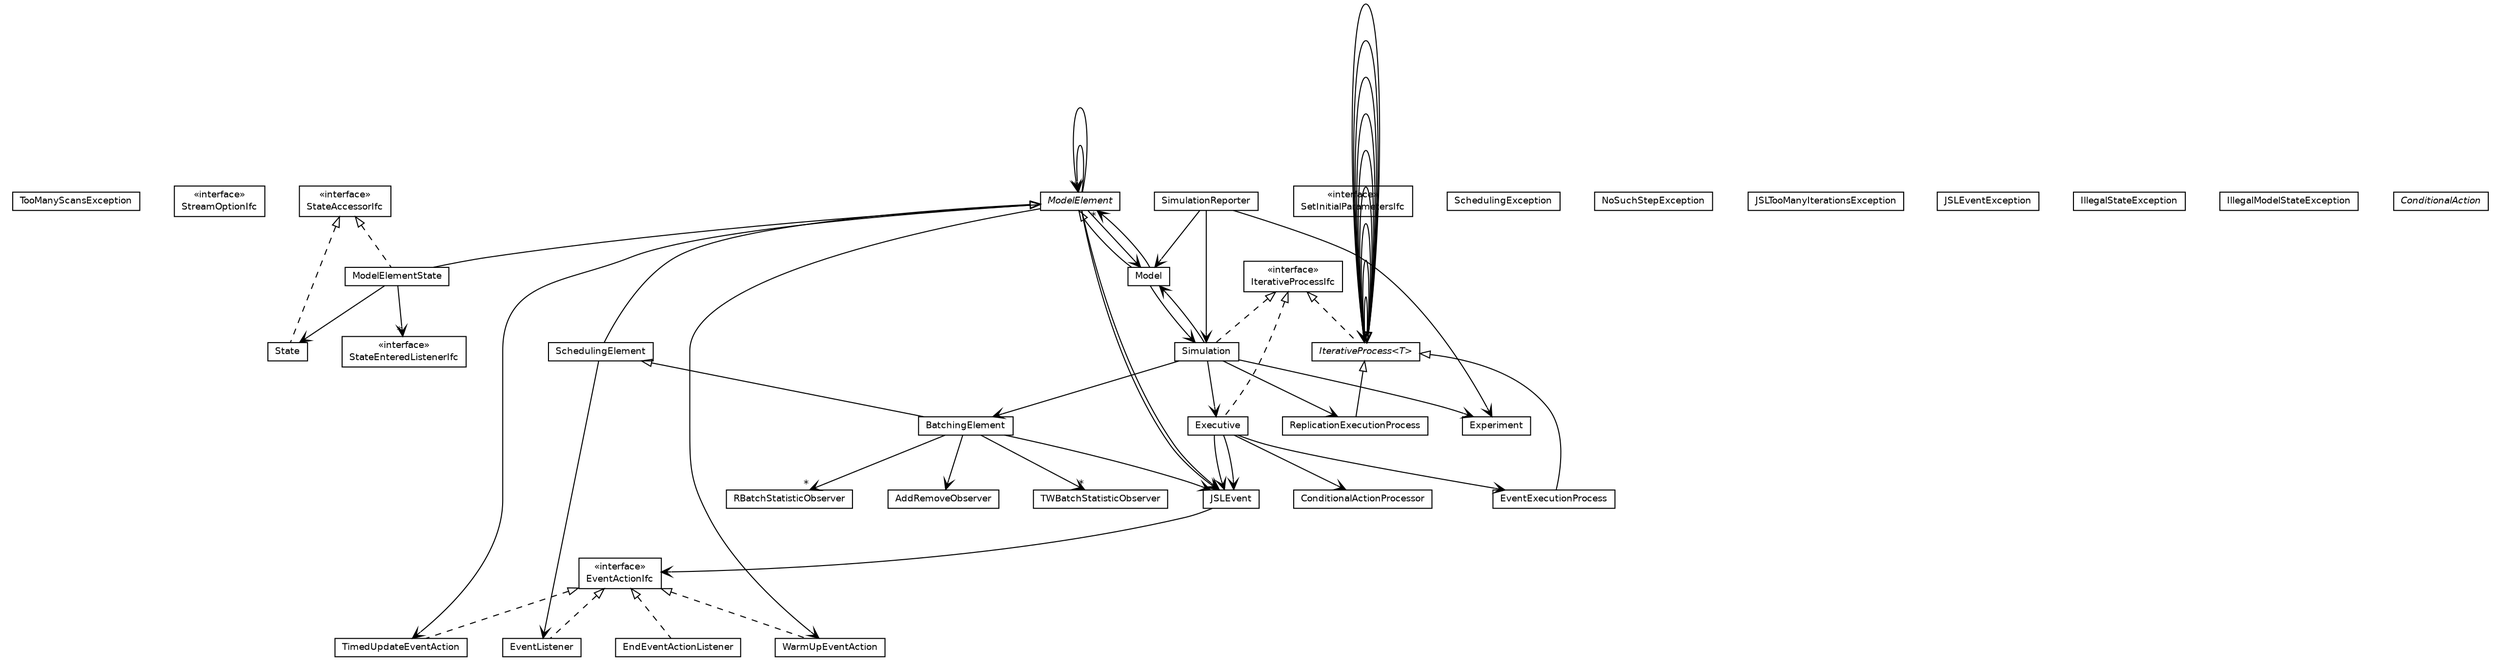 #!/usr/local/bin/dot
#
# Class diagram 
# Generated by UMLGraph version 5.4 (http://www.umlgraph.org/)
#

digraph G {
	edge [fontname="Helvetica",fontsize=10,labelfontname="Helvetica",labelfontsize=10];
	node [fontname="Helvetica",fontsize=10,shape=plaintext];
	nodesep=0.25;
	ranksep=0.5;
	// jsl.modeling.TooManyScansException
	c478 [label=<<table title="jsl.modeling.TooManyScansException" border="0" cellborder="1" cellspacing="0" cellpadding="2" port="p" href="./TooManyScansException.html">
		<tr><td><table border="0" cellspacing="0" cellpadding="1">
<tr><td align="center" balign="center"> TooManyScansException </td></tr>
		</table></td></tr>
		</table>>, URL="./TooManyScansException.html", fontname="Helvetica", fontcolor="black", fontsize=9.0];
	// jsl.modeling.StreamOptionIfc
	c479 [label=<<table title="jsl.modeling.StreamOptionIfc" border="0" cellborder="1" cellspacing="0" cellpadding="2" port="p" href="./StreamOptionIfc.html">
		<tr><td><table border="0" cellspacing="0" cellpadding="1">
<tr><td align="center" balign="center"> &#171;interface&#187; </td></tr>
<tr><td align="center" balign="center"> StreamOptionIfc </td></tr>
		</table></td></tr>
		</table>>, URL="./StreamOptionIfc.html", fontname="Helvetica", fontcolor="black", fontsize=9.0];
	// jsl.modeling.StateEnteredListenerIfc
	c480 [label=<<table title="jsl.modeling.StateEnteredListenerIfc" border="0" cellborder="1" cellspacing="0" cellpadding="2" port="p" href="./StateEnteredListenerIfc.html">
		<tr><td><table border="0" cellspacing="0" cellpadding="1">
<tr><td align="center" balign="center"> &#171;interface&#187; </td></tr>
<tr><td align="center" balign="center"> StateEnteredListenerIfc </td></tr>
		</table></td></tr>
		</table>>, URL="./StateEnteredListenerIfc.html", fontname="Helvetica", fontcolor="black", fontsize=9.0];
	// jsl.modeling.StateAccessorIfc
	c481 [label=<<table title="jsl.modeling.StateAccessorIfc" border="0" cellborder="1" cellspacing="0" cellpadding="2" port="p" href="./StateAccessorIfc.html">
		<tr><td><table border="0" cellspacing="0" cellpadding="1">
<tr><td align="center" balign="center"> &#171;interface&#187; </td></tr>
<tr><td align="center" balign="center"> StateAccessorIfc </td></tr>
		</table></td></tr>
		</table>>, URL="./StateAccessorIfc.html", fontname="Helvetica", fontcolor="black", fontsize=9.0];
	// jsl.modeling.State
	c482 [label=<<table title="jsl.modeling.State" border="0" cellborder="1" cellspacing="0" cellpadding="2" port="p" href="./State.html">
		<tr><td><table border="0" cellspacing="0" cellpadding="1">
<tr><td align="center" balign="center"> State </td></tr>
		</table></td></tr>
		</table>>, URL="./State.html", fontname="Helvetica", fontcolor="black", fontsize=9.0];
	// jsl.modeling.SimulationReporter
	c483 [label=<<table title="jsl.modeling.SimulationReporter" border="0" cellborder="1" cellspacing="0" cellpadding="2" port="p" href="./SimulationReporter.html">
		<tr><td><table border="0" cellspacing="0" cellpadding="1">
<tr><td align="center" balign="center"> SimulationReporter </td></tr>
		</table></td></tr>
		</table>>, URL="./SimulationReporter.html", fontname="Helvetica", fontcolor="black", fontsize=9.0];
	// jsl.modeling.Simulation
	c484 [label=<<table title="jsl.modeling.Simulation" border="0" cellborder="1" cellspacing="0" cellpadding="2" port="p" href="./Simulation.html">
		<tr><td><table border="0" cellspacing="0" cellpadding="1">
<tr><td align="center" balign="center"> Simulation </td></tr>
		</table></td></tr>
		</table>>, URL="./Simulation.html", fontname="Helvetica", fontcolor="black", fontsize=9.0];
	// jsl.modeling.Simulation.ReplicationExecutionProcess
	c485 [label=<<table title="jsl.modeling.Simulation.ReplicationExecutionProcess" border="0" cellborder="1" cellspacing="0" cellpadding="2" port="p" href="./Simulation.ReplicationExecutionProcess.html">
		<tr><td><table border="0" cellspacing="0" cellpadding="1">
<tr><td align="center" balign="center"> ReplicationExecutionProcess </td></tr>
		</table></td></tr>
		</table>>, URL="./Simulation.ReplicationExecutionProcess.html", fontname="Helvetica", fontcolor="black", fontsize=9.0];
	// jsl.modeling.SetInitialParametersIfc
	c486 [label=<<table title="jsl.modeling.SetInitialParametersIfc" border="0" cellborder="1" cellspacing="0" cellpadding="2" port="p" href="./SetInitialParametersIfc.html">
		<tr><td><table border="0" cellspacing="0" cellpadding="1">
<tr><td align="center" balign="center"> &#171;interface&#187; </td></tr>
<tr><td align="center" balign="center"> SetInitialParametersIfc </td></tr>
		</table></td></tr>
		</table>>, URL="./SetInitialParametersIfc.html", fontname="Helvetica", fontcolor="black", fontsize=9.0];
	// jsl.modeling.SchedulingException
	c487 [label=<<table title="jsl.modeling.SchedulingException" border="0" cellborder="1" cellspacing="0" cellpadding="2" port="p" href="./SchedulingException.html">
		<tr><td><table border="0" cellspacing="0" cellpadding="1">
<tr><td align="center" balign="center"> SchedulingException </td></tr>
		</table></td></tr>
		</table>>, URL="./SchedulingException.html", fontname="Helvetica", fontcolor="black", fontsize=9.0];
	// jsl.modeling.SchedulingElement
	c488 [label=<<table title="jsl.modeling.SchedulingElement" border="0" cellborder="1" cellspacing="0" cellpadding="2" port="p" href="./SchedulingElement.html">
		<tr><td><table border="0" cellspacing="0" cellpadding="1">
<tr><td align="center" balign="center"> SchedulingElement </td></tr>
		</table></td></tr>
		</table>>, URL="./SchedulingElement.html", fontname="Helvetica", fontcolor="black", fontsize=9.0];
	// jsl.modeling.SchedulingElement.EventListener
	c489 [label=<<table title="jsl.modeling.SchedulingElement.EventListener" border="0" cellborder="1" cellspacing="0" cellpadding="2" port="p" href="./SchedulingElement.EventListener.html">
		<tr><td><table border="0" cellspacing="0" cellpadding="1">
<tr><td align="center" balign="center"> EventListener </td></tr>
		</table></td></tr>
		</table>>, URL="./SchedulingElement.EventListener.html", fontname="Helvetica", fontcolor="black", fontsize=9.0];
	// jsl.modeling.NoSuchStepException
	c490 [label=<<table title="jsl.modeling.NoSuchStepException" border="0" cellborder="1" cellspacing="0" cellpadding="2" port="p" href="./NoSuchStepException.html">
		<tr><td><table border="0" cellspacing="0" cellpadding="1">
<tr><td align="center" balign="center"> NoSuchStepException </td></tr>
		</table></td></tr>
		</table>>, URL="./NoSuchStepException.html", fontname="Helvetica", fontcolor="black", fontsize=9.0];
	// jsl.modeling.ModelElementState
	c491 [label=<<table title="jsl.modeling.ModelElementState" border="0" cellborder="1" cellspacing="0" cellpadding="2" port="p" href="./ModelElementState.html">
		<tr><td><table border="0" cellspacing="0" cellpadding="1">
<tr><td align="center" balign="center"> ModelElementState </td></tr>
		</table></td></tr>
		</table>>, URL="./ModelElementState.html", fontname="Helvetica", fontcolor="black", fontsize=9.0];
	// jsl.modeling.ModelElement
	c492 [label=<<table title="jsl.modeling.ModelElement" border="0" cellborder="1" cellspacing="0" cellpadding="2" port="p" href="./ModelElement.html">
		<tr><td><table border="0" cellspacing="0" cellpadding="1">
<tr><td align="center" balign="center"><font face="Helvetica-Oblique"> ModelElement </font></td></tr>
		</table></td></tr>
		</table>>, URL="./ModelElement.html", fontname="Helvetica", fontcolor="black", fontsize=9.0];
	// jsl.modeling.ModelElement.WarmUpEventAction
	c493 [label=<<table title="jsl.modeling.ModelElement.WarmUpEventAction" border="0" cellborder="1" cellspacing="0" cellpadding="2" port="p" href="./ModelElement.WarmUpEventAction.html">
		<tr><td><table border="0" cellspacing="0" cellpadding="1">
<tr><td align="center" balign="center"> WarmUpEventAction </td></tr>
		</table></td></tr>
		</table>>, URL="./ModelElement.WarmUpEventAction.html", fontname="Helvetica", fontcolor="black", fontsize=9.0];
	// jsl.modeling.ModelElement.TimedUpdateEventAction
	c494 [label=<<table title="jsl.modeling.ModelElement.TimedUpdateEventAction" border="0" cellborder="1" cellspacing="0" cellpadding="2" port="p" href="./ModelElement.TimedUpdateEventAction.html">
		<tr><td><table border="0" cellspacing="0" cellpadding="1">
<tr><td align="center" balign="center"> TimedUpdateEventAction </td></tr>
		</table></td></tr>
		</table>>, URL="./ModelElement.TimedUpdateEventAction.html", fontname="Helvetica", fontcolor="black", fontsize=9.0];
	// jsl.modeling.Model
	c495 [label=<<table title="jsl.modeling.Model" border="0" cellborder="1" cellspacing="0" cellpadding="2" port="p" href="./Model.html">
		<tr><td><table border="0" cellspacing="0" cellpadding="1">
<tr><td align="center" balign="center"> Model </td></tr>
		</table></td></tr>
		</table>>, URL="./Model.html", fontname="Helvetica", fontcolor="black", fontsize=9.0];
	// jsl.modeling.JSLTooManyIterationsException
	c496 [label=<<table title="jsl.modeling.JSLTooManyIterationsException" border="0" cellborder="1" cellspacing="0" cellpadding="2" port="p" href="./JSLTooManyIterationsException.html">
		<tr><td><table border="0" cellspacing="0" cellpadding="1">
<tr><td align="center" balign="center"> JSLTooManyIterationsException </td></tr>
		</table></td></tr>
		</table>>, URL="./JSLTooManyIterationsException.html", fontname="Helvetica", fontcolor="black", fontsize=9.0];
	// jsl.modeling.JSLEventException
	c497 [label=<<table title="jsl.modeling.JSLEventException" border="0" cellborder="1" cellspacing="0" cellpadding="2" port="p" href="./JSLEventException.html">
		<tr><td><table border="0" cellspacing="0" cellpadding="1">
<tr><td align="center" balign="center"> JSLEventException </td></tr>
		</table></td></tr>
		</table>>, URL="./JSLEventException.html", fontname="Helvetica", fontcolor="black", fontsize=9.0];
	// jsl.modeling.JSLEvent
	c498 [label=<<table title="jsl.modeling.JSLEvent" border="0" cellborder="1" cellspacing="0" cellpadding="2" port="p" href="./JSLEvent.html">
		<tr><td><table border="0" cellspacing="0" cellpadding="1">
<tr><td align="center" balign="center"> JSLEvent </td></tr>
		</table></td></tr>
		</table>>, URL="./JSLEvent.html", fontname="Helvetica", fontcolor="black", fontsize=9.0];
	// jsl.modeling.IterativeProcessIfc
	c499 [label=<<table title="jsl.modeling.IterativeProcessIfc" border="0" cellborder="1" cellspacing="0" cellpadding="2" port="p" href="./IterativeProcessIfc.html">
		<tr><td><table border="0" cellspacing="0" cellpadding="1">
<tr><td align="center" balign="center"> &#171;interface&#187; </td></tr>
<tr><td align="center" balign="center"> IterativeProcessIfc </td></tr>
		</table></td></tr>
		</table>>, URL="./IterativeProcessIfc.html", fontname="Helvetica", fontcolor="black", fontsize=9.0];
	// jsl.modeling.IterativeProcess<T>
	c500 [label=<<table title="jsl.modeling.IterativeProcess" border="0" cellborder="1" cellspacing="0" cellpadding="2" port="p" href="./IterativeProcess.html">
		<tr><td><table border="0" cellspacing="0" cellpadding="1">
<tr><td align="center" balign="center"><font face="Helvetica-Oblique"> IterativeProcess&lt;T&gt; </font></td></tr>
		</table></td></tr>
		</table>>, URL="./IterativeProcess.html", fontname="Helvetica", fontcolor="black", fontsize=9.0];
	// jsl.modeling.IllegalStateException
	c501 [label=<<table title="jsl.modeling.IllegalStateException" border="0" cellborder="1" cellspacing="0" cellpadding="2" port="p" href="./IllegalStateException.html">
		<tr><td><table border="0" cellspacing="0" cellpadding="1">
<tr><td align="center" balign="center"> IllegalStateException </td></tr>
		</table></td></tr>
		</table>>, URL="./IllegalStateException.html", fontname="Helvetica", fontcolor="black", fontsize=9.0];
	// jsl.modeling.IllegalModelStateException
	c502 [label=<<table title="jsl.modeling.IllegalModelStateException" border="0" cellborder="1" cellspacing="0" cellpadding="2" port="p" href="./IllegalModelStateException.html">
		<tr><td><table border="0" cellspacing="0" cellpadding="1">
<tr><td align="center" balign="center"> IllegalModelStateException </td></tr>
		</table></td></tr>
		</table>>, URL="./IllegalModelStateException.html", fontname="Helvetica", fontcolor="black", fontsize=9.0];
	// jsl.modeling.Experiment
	c503 [label=<<table title="jsl.modeling.Experiment" border="0" cellborder="1" cellspacing="0" cellpadding="2" port="p" href="./Experiment.html">
		<tr><td><table border="0" cellspacing="0" cellpadding="1">
<tr><td align="center" balign="center"> Experiment </td></tr>
		</table></td></tr>
		</table>>, URL="./Experiment.html", fontname="Helvetica", fontcolor="black", fontsize=9.0];
	// jsl.modeling.Executive
	c504 [label=<<table title="jsl.modeling.Executive" border="0" cellborder="1" cellspacing="0" cellpadding="2" port="p" href="./Executive.html">
		<tr><td><table border="0" cellspacing="0" cellpadding="1">
<tr><td align="center" balign="center"> Executive </td></tr>
		</table></td></tr>
		</table>>, URL="./Executive.html", fontname="Helvetica", fontcolor="black", fontsize=9.0];
	// jsl.modeling.Executive.EndEventActionListener
	c505 [label=<<table title="jsl.modeling.Executive.EndEventActionListener" border="0" cellborder="1" cellspacing="0" cellpadding="2" port="p" href="./Executive.EndEventActionListener.html">
		<tr><td><table border="0" cellspacing="0" cellpadding="1">
<tr><td align="center" balign="center"> EndEventActionListener </td></tr>
		</table></td></tr>
		</table>>, URL="./Executive.EndEventActionListener.html", fontname="Helvetica", fontcolor="black", fontsize=9.0];
	// jsl.modeling.Executive.EventExecutionProcess
	c506 [label=<<table title="jsl.modeling.Executive.EventExecutionProcess" border="0" cellborder="1" cellspacing="0" cellpadding="2" port="p" href="./Executive.EventExecutionProcess.html">
		<tr><td><table border="0" cellspacing="0" cellpadding="1">
<tr><td align="center" balign="center"> EventExecutionProcess </td></tr>
		</table></td></tr>
		</table>>, URL="./Executive.EventExecutionProcess.html", fontname="Helvetica", fontcolor="black", fontsize=9.0];
	// jsl.modeling.EventActionIfc
	c507 [label=<<table title="jsl.modeling.EventActionIfc" border="0" cellborder="1" cellspacing="0" cellpadding="2" port="p" href="./EventActionIfc.html">
		<tr><td><table border="0" cellspacing="0" cellpadding="1">
<tr><td align="center" balign="center"> &#171;interface&#187; </td></tr>
<tr><td align="center" balign="center"> EventActionIfc </td></tr>
		</table></td></tr>
		</table>>, URL="./EventActionIfc.html", fontname="Helvetica", fontcolor="black", fontsize=9.0];
	// jsl.modeling.ConditionalActionProcessor
	c508 [label=<<table title="jsl.modeling.ConditionalActionProcessor" border="0" cellborder="1" cellspacing="0" cellpadding="2" port="p" href="./ConditionalActionProcessor.html">
		<tr><td><table border="0" cellspacing="0" cellpadding="1">
<tr><td align="center" balign="center"> ConditionalActionProcessor </td></tr>
		</table></td></tr>
		</table>>, URL="./ConditionalActionProcessor.html", fontname="Helvetica", fontcolor="black", fontsize=9.0];
	// jsl.modeling.ConditionalAction
	c509 [label=<<table title="jsl.modeling.ConditionalAction" border="0" cellborder="1" cellspacing="0" cellpadding="2" port="p" href="./ConditionalAction.html">
		<tr><td><table border="0" cellspacing="0" cellpadding="1">
<tr><td align="center" balign="center"><font face="Helvetica-Oblique"> ConditionalAction </font></td></tr>
		</table></td></tr>
		</table>>, URL="./ConditionalAction.html", fontname="Helvetica", fontcolor="black", fontsize=9.0];
	// jsl.modeling.BatchingElement
	c510 [label=<<table title="jsl.modeling.BatchingElement" border="0" cellborder="1" cellspacing="0" cellpadding="2" port="p" href="./BatchingElement.html">
		<tr><td><table border="0" cellspacing="0" cellpadding="1">
<tr><td align="center" balign="center"> BatchingElement </td></tr>
		</table></td></tr>
		</table>>, URL="./BatchingElement.html", fontname="Helvetica", fontcolor="black", fontsize=9.0];
	// jsl.modeling.BatchingElement.TWBatchStatisticObserver
	c511 [label=<<table title="jsl.modeling.BatchingElement.TWBatchStatisticObserver" border="0" cellborder="1" cellspacing="0" cellpadding="2" port="p" href="./BatchingElement.TWBatchStatisticObserver.html">
		<tr><td><table border="0" cellspacing="0" cellpadding="1">
<tr><td align="center" balign="center"> TWBatchStatisticObserver </td></tr>
		</table></td></tr>
		</table>>, URL="./BatchingElement.TWBatchStatisticObserver.html", fontname="Helvetica", fontcolor="black", fontsize=9.0];
	// jsl.modeling.BatchingElement.RBatchStatisticObserver
	c512 [label=<<table title="jsl.modeling.BatchingElement.RBatchStatisticObserver" border="0" cellborder="1" cellspacing="0" cellpadding="2" port="p" href="./BatchingElement.RBatchStatisticObserver.html">
		<tr><td><table border="0" cellspacing="0" cellpadding="1">
<tr><td align="center" balign="center"> RBatchStatisticObserver </td></tr>
		</table></td></tr>
		</table>>, URL="./BatchingElement.RBatchStatisticObserver.html", fontname="Helvetica", fontcolor="black", fontsize=9.0];
	// jsl.modeling.BatchingElement.AddRemoveObserver
	c513 [label=<<table title="jsl.modeling.BatchingElement.AddRemoveObserver" border="0" cellborder="1" cellspacing="0" cellpadding="2" port="p" href="./BatchingElement.AddRemoveObserver.html">
		<tr><td><table border="0" cellspacing="0" cellpadding="1">
<tr><td align="center" balign="center"> AddRemoveObserver </td></tr>
		</table></td></tr>
		</table>>, URL="./BatchingElement.AddRemoveObserver.html", fontname="Helvetica", fontcolor="black", fontsize=9.0];
	//jsl.modeling.State implements jsl.modeling.StateAccessorIfc
	c481:p -> c482:p [dir=back,arrowtail=empty,style=dashed];
	//jsl.modeling.Simulation implements jsl.modeling.IterativeProcessIfc
	c499:p -> c484:p [dir=back,arrowtail=empty,style=dashed];
	//jsl.modeling.Simulation.ReplicationExecutionProcess extends jsl.modeling.IterativeProcess<jsl.modeling.Executive>
	c500:p -> c485:p [dir=back,arrowtail=empty];
	//jsl.modeling.SchedulingElement extends jsl.modeling.ModelElement
	c492:p -> c488:p [dir=back,arrowtail=empty];
	//jsl.modeling.SchedulingElement.EventListener implements jsl.modeling.EventActionIfc
	c507:p -> c489:p [dir=back,arrowtail=empty,style=dashed];
	//jsl.modeling.ModelElementState extends jsl.modeling.ModelElement
	c492:p -> c491:p [dir=back,arrowtail=empty];
	//jsl.modeling.ModelElementState implements jsl.modeling.StateAccessorIfc
	c481:p -> c491:p [dir=back,arrowtail=empty,style=dashed];
	//jsl.modeling.ModelElement.WarmUpEventAction implements jsl.modeling.EventActionIfc
	c507:p -> c493:p [dir=back,arrowtail=empty,style=dashed];
	//jsl.modeling.ModelElement.TimedUpdateEventAction implements jsl.modeling.EventActionIfc
	c507:p -> c494:p [dir=back,arrowtail=empty,style=dashed];
	//jsl.modeling.Model extends jsl.modeling.ModelElement
	c492:p -> c495:p [dir=back,arrowtail=empty];
	//jsl.modeling.IterativeProcess<T> implements jsl.modeling.IterativeProcessIfc
	c499:p -> c500:p [dir=back,arrowtail=empty,style=dashed];
	//jsl.modeling.IterativeProcess<T>.Created extends jsl.modeling.IterativeProcess<T>.IterativeState
	c500:p -> c500:p [dir=back,arrowtail=empty];
	//jsl.modeling.IterativeProcess<T>.Initialized extends jsl.modeling.IterativeProcess<T>.IterativeState
	c500:p -> c500:p [dir=back,arrowtail=empty];
	//jsl.modeling.IterativeProcess<T>.StepCompleted extends jsl.modeling.IterativeProcess<T>.IterativeState
	c500:p -> c500:p [dir=back,arrowtail=empty];
	//jsl.modeling.IterativeProcess<T>.Ended extends jsl.modeling.IterativeProcess<T>.IterativeState
	c500:p -> c500:p [dir=back,arrowtail=empty];
	//jsl.modeling.Executive implements jsl.modeling.IterativeProcessIfc
	c499:p -> c504:p [dir=back,arrowtail=empty,style=dashed];
	//jsl.modeling.Executive.EndEventActionListener implements jsl.modeling.EventActionIfc
	c507:p -> c505:p [dir=back,arrowtail=empty,style=dashed];
	//jsl.modeling.Executive.EventExecutionProcess extends jsl.modeling.IterativeProcess<jsl.modeling.JSLEvent>
	c500:p -> c506:p [dir=back,arrowtail=empty];
	//jsl.modeling.BatchingElement extends jsl.modeling.SchedulingElement
	c488:p -> c510:p [dir=back,arrowtail=empty];
	// jsl.modeling.SimulationReporter NAVASSOC jsl.modeling.Simulation
	c483:p -> c484:p [taillabel="", label="", headlabel="", fontname="Helvetica", fontcolor="black", fontsize=10.0, color="black", arrowhead=open];
	// jsl.modeling.SimulationReporter NAVASSOC jsl.modeling.Model
	c483:p -> c495:p [taillabel="", label="", headlabel="", fontname="Helvetica", fontcolor="black", fontsize=10.0, color="black", arrowhead=open];
	// jsl.modeling.SimulationReporter NAVASSOC jsl.modeling.Experiment
	c483:p -> c503:p [taillabel="", label="", headlabel="", fontname="Helvetica", fontcolor="black", fontsize=10.0, color="black", arrowhead=open];
	// jsl.modeling.Simulation NAVASSOC jsl.modeling.Executive
	c484:p -> c504:p [taillabel="", label="", headlabel="", fontname="Helvetica", fontcolor="black", fontsize=10.0, color="black", arrowhead=open];
	// jsl.modeling.Simulation NAVASSOC jsl.modeling.Experiment
	c484:p -> c503:p [taillabel="", label="", headlabel="", fontname="Helvetica", fontcolor="black", fontsize=10.0, color="black", arrowhead=open];
	// jsl.modeling.Simulation NAVASSOC jsl.modeling.Model
	c484:p -> c495:p [taillabel="", label="", headlabel="", fontname="Helvetica", fontcolor="black", fontsize=10.0, color="black", arrowhead=open];
	// jsl.modeling.Simulation NAVASSOC jsl.modeling.Simulation.ReplicationExecutionProcess
	c484:p -> c485:p [taillabel="", label="", headlabel="", fontname="Helvetica", fontcolor="black", fontsize=10.0, color="black", arrowhead=open];
	// jsl.modeling.Simulation NAVASSOC jsl.modeling.BatchingElement
	c484:p -> c510:p [taillabel="", label="", headlabel="", fontname="Helvetica", fontcolor="black", fontsize=10.0, color="black", arrowhead=open];
	// jsl.modeling.SchedulingElement NAVASSOC jsl.modeling.SchedulingElement.EventListener
	c488:p -> c489:p [taillabel="", label="", headlabel="", fontname="Helvetica", fontcolor="black", fontsize=10.0, color="black", arrowhead=open];
	// jsl.modeling.ModelElementState NAVASSOC jsl.modeling.State
	c491:p -> c482:p [taillabel="", label="", headlabel="", fontname="Helvetica", fontcolor="black", fontsize=10.0, color="black", arrowhead=open];
	// jsl.modeling.ModelElementState NAVASSOC jsl.modeling.StateEnteredListenerIfc
	c491:p -> c480:p [taillabel="", label="", headlabel="*", fontname="Helvetica", fontcolor="black", fontsize=10.0, color="black", arrowhead=open];
	// jsl.modeling.ModelElement NAVASSOC jsl.modeling.Model
	c492:p -> c495:p [taillabel="", label="", headlabel="", fontname="Helvetica", fontcolor="black", fontsize=10.0, color="black", arrowhead=open];
	// jsl.modeling.ModelElement NAVASSOC jsl.modeling.ModelElement
	c492:p -> c492:p [taillabel="", label="", headlabel="*", fontname="Helvetica", fontcolor="black", fontsize=10.0, color="black", arrowhead=open];
	// jsl.modeling.ModelElement NAVASSOC jsl.modeling.ModelElement
	c492:p -> c492:p [taillabel="", label="", headlabel="", fontname="Helvetica", fontcolor="black", fontsize=10.0, color="black", arrowhead=open];
	// jsl.modeling.ModelElement NAVASSOC jsl.modeling.ModelElement.WarmUpEventAction
	c492:p -> c493:p [taillabel="", label="", headlabel="", fontname="Helvetica", fontcolor="black", fontsize=10.0, color="black", arrowhead=open];
	// jsl.modeling.ModelElement NAVASSOC jsl.modeling.JSLEvent
	c492:p -> c498:p [taillabel="", label="", headlabel="", fontname="Helvetica", fontcolor="black", fontsize=10.0, color="black", arrowhead=open];
	// jsl.modeling.ModelElement NAVASSOC jsl.modeling.ModelElement.TimedUpdateEventAction
	c492:p -> c494:p [taillabel="", label="", headlabel="", fontname="Helvetica", fontcolor="black", fontsize=10.0, color="black", arrowhead=open];
	// jsl.modeling.ModelElement NAVASSOC jsl.modeling.JSLEvent
	c492:p -> c498:p [taillabel="", label="", headlabel="", fontname="Helvetica", fontcolor="black", fontsize=10.0, color="black", arrowhead=open];
	// jsl.modeling.Model NAVASSOC jsl.modeling.ModelElement
	c495:p -> c492:p [taillabel="", label="", headlabel="*", fontname="Helvetica", fontcolor="black", fontsize=10.0, color="black", arrowhead=open];
	// jsl.modeling.Model NAVASSOC jsl.modeling.Simulation
	c495:p -> c484:p [taillabel="", label="", headlabel="", fontname="Helvetica", fontcolor="black", fontsize=10.0, color="black", arrowhead=open];
	// jsl.modeling.JSLEvent NAVASSOC jsl.modeling.EventActionIfc
	c498:p -> c507:p [taillabel="", label="", headlabel="", fontname="Helvetica", fontcolor="black", fontsize=10.0, color="black", arrowhead=open];
	// jsl.modeling.IterativeProcess<T> NAVASSOC jsl.modeling.IterativeProcess<T>.IterativeState
	c500:p -> c500:p [taillabel="", label="", headlabel="", fontname="Helvetica", fontcolor="black", fontsize=10.0, color="black", arrowhead=open];
	// jsl.modeling.IterativeProcess<T> NAVASSOC jsl.modeling.IterativeProcess<T>.Created
	c500:p -> c500:p [taillabel="", label="", headlabel="", fontname="Helvetica", fontcolor="black", fontsize=10.0, color="black", arrowhead=open];
	// jsl.modeling.IterativeProcess<T> NAVASSOC jsl.modeling.IterativeProcess<T>.Initialized
	c500:p -> c500:p [taillabel="", label="", headlabel="", fontname="Helvetica", fontcolor="black", fontsize=10.0, color="black", arrowhead=open];
	// jsl.modeling.IterativeProcess<T> NAVASSOC jsl.modeling.IterativeProcess<T>.StepCompleted
	c500:p -> c500:p [taillabel="", label="", headlabel="", fontname="Helvetica", fontcolor="black", fontsize=10.0, color="black", arrowhead=open];
	// jsl.modeling.IterativeProcess<T> NAVASSOC jsl.modeling.IterativeProcess<T>.Ended
	c500:p -> c500:p [taillabel="", label="", headlabel="", fontname="Helvetica", fontcolor="black", fontsize=10.0, color="black", arrowhead=open];
	// jsl.modeling.Executive NAVASSOC jsl.modeling.JSLEvent
	c504:p -> c498:p [taillabel="", label="", headlabel="", fontname="Helvetica", fontcolor="black", fontsize=10.0, color="black", arrowhead=open];
	// jsl.modeling.Executive NAVASSOC jsl.modeling.Executive.EventExecutionProcess
	c504:p -> c506:p [taillabel="", label="", headlabel="", fontname="Helvetica", fontcolor="black", fontsize=10.0, color="black", arrowhead=open];
	// jsl.modeling.Executive NAVASSOC jsl.modeling.ConditionalActionProcessor
	c504:p -> c508:p [taillabel="", label="", headlabel="", fontname="Helvetica", fontcolor="black", fontsize=10.0, color="black", arrowhead=open];
	// jsl.modeling.Executive NAVASSOC jsl.modeling.JSLEvent
	c504:p -> c498:p [taillabel="", label="", headlabel="", fontname="Helvetica", fontcolor="black", fontsize=10.0, color="black", arrowhead=open];
	// jsl.modeling.BatchingElement NAVASSOC jsl.modeling.JSLEvent
	c510:p -> c498:p [taillabel="", label="", headlabel="", fontname="Helvetica", fontcolor="black", fontsize=10.0, color="black", arrowhead=open];
	// jsl.modeling.BatchingElement NAVASSOC jsl.modeling.BatchingElement.TWBatchStatisticObserver
	c510:p -> c511:p [taillabel="", label="", headlabel="*", fontname="Helvetica", fontcolor="black", fontsize=10.0, color="black", arrowhead=open];
	// jsl.modeling.BatchingElement NAVASSOC jsl.modeling.BatchingElement.RBatchStatisticObserver
	c510:p -> c512:p [taillabel="", label="", headlabel="*", fontname="Helvetica", fontcolor="black", fontsize=10.0, color="black", arrowhead=open];
	// jsl.modeling.BatchingElement NAVASSOC jsl.modeling.BatchingElement.AddRemoveObserver
	c510:p -> c513:p [taillabel="", label="", headlabel="", fontname="Helvetica", fontcolor="black", fontsize=10.0, color="black", arrowhead=open];
}

